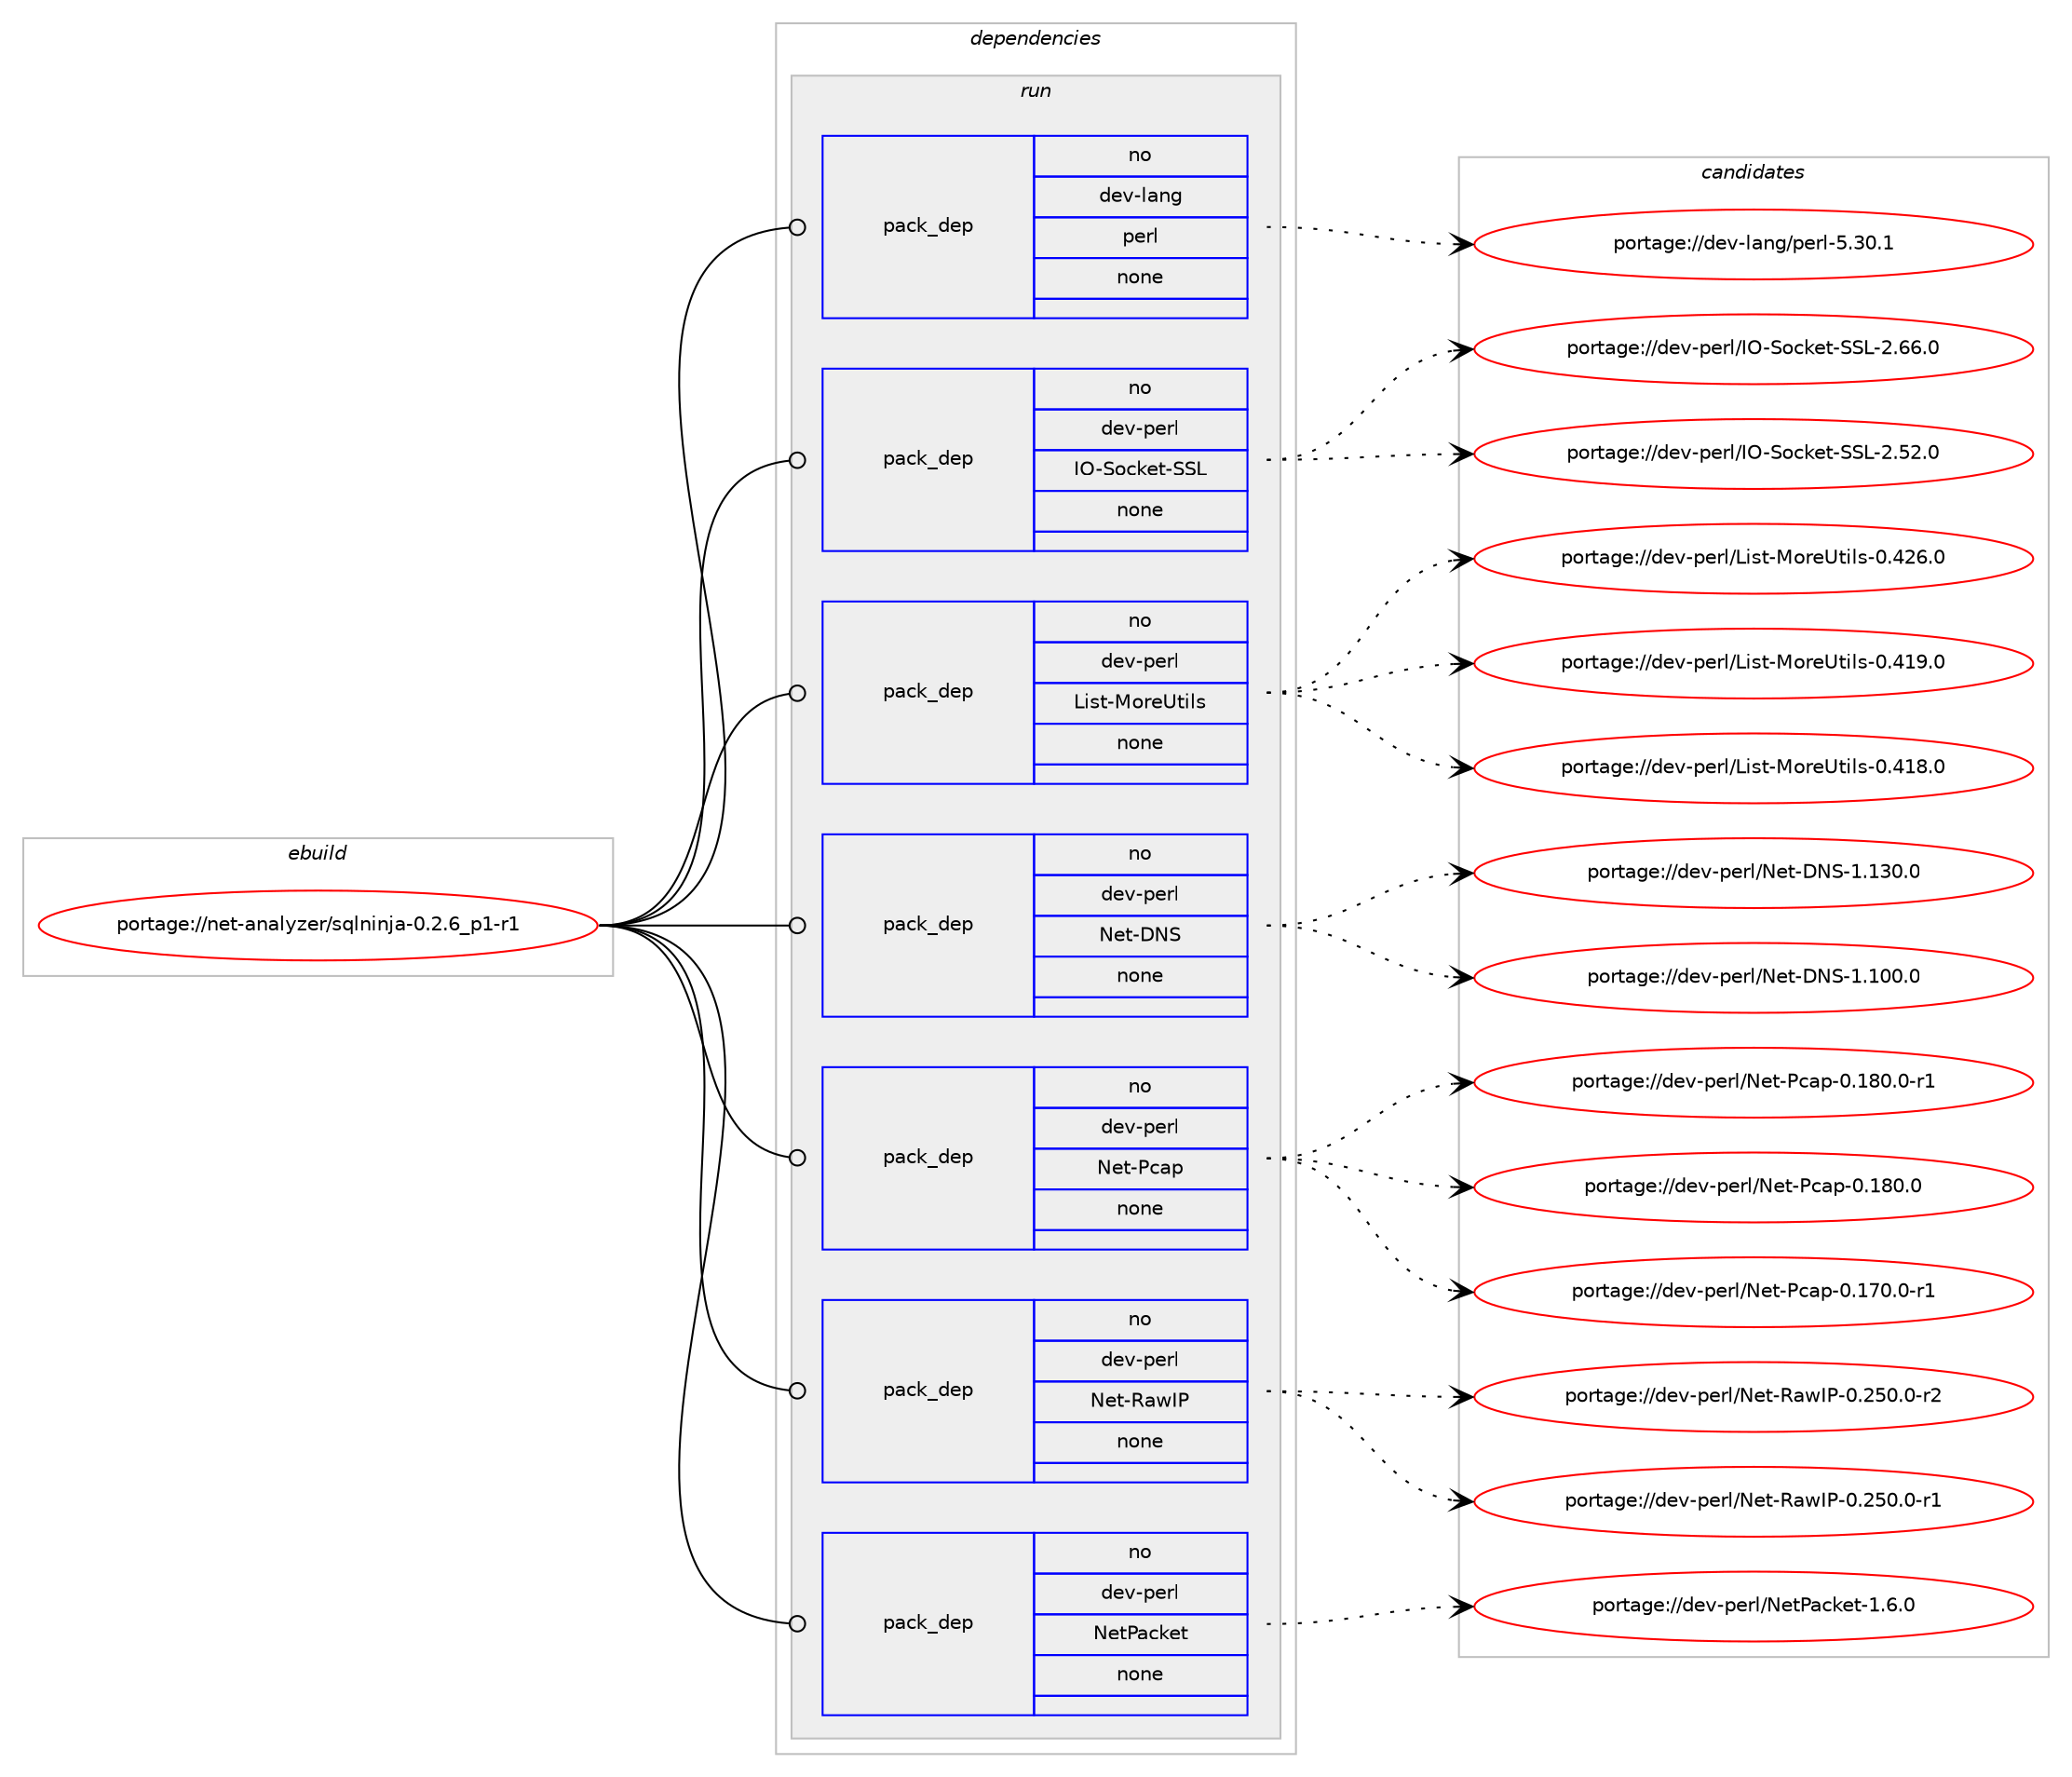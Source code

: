 digraph prolog {

# *************
# Graph options
# *************

newrank=true;
concentrate=true;
compound=true;
graph [rankdir=LR,fontname=Helvetica,fontsize=10,ranksep=1.5];#, ranksep=2.5, nodesep=0.2];
edge  [arrowhead=vee];
node  [fontname=Helvetica,fontsize=10];

# **********
# The ebuild
# **********

subgraph cluster_leftcol {
color=gray;
rank=same;
label=<<i>ebuild</i>>;
id [label="portage://net-analyzer/sqlninja-0.2.6_p1-r1", color=red, width=4, href="../net-analyzer/sqlninja-0.2.6_p1-r1.svg"];
}

# ****************
# The dependencies
# ****************

subgraph cluster_midcol {
color=gray;
label=<<i>dependencies</i>>;
subgraph cluster_compile {
fillcolor="#eeeeee";
style=filled;
label=<<i>compile</i>>;
}
subgraph cluster_compileandrun {
fillcolor="#eeeeee";
style=filled;
label=<<i>compile and run</i>>;
}
subgraph cluster_run {
fillcolor="#eeeeee";
style=filled;
label=<<i>run</i>>;
subgraph pack20295 {
dependency25006 [label=<<TABLE BORDER="0" CELLBORDER="1" CELLSPACING="0" CELLPADDING="4" WIDTH="220"><TR><TD ROWSPAN="6" CELLPADDING="30">pack_dep</TD></TR><TR><TD WIDTH="110">no</TD></TR><TR><TD>dev-lang</TD></TR><TR><TD>perl</TD></TR><TR><TD>none</TD></TR><TR><TD></TD></TR></TABLE>>, shape=none, color=blue];
}
id:e -> dependency25006:w [weight=20,style="solid",arrowhead="odot"];
subgraph pack20296 {
dependency25007 [label=<<TABLE BORDER="0" CELLBORDER="1" CELLSPACING="0" CELLPADDING="4" WIDTH="220"><TR><TD ROWSPAN="6" CELLPADDING="30">pack_dep</TD></TR><TR><TD WIDTH="110">no</TD></TR><TR><TD>dev-perl</TD></TR><TR><TD>IO-Socket-SSL</TD></TR><TR><TD>none</TD></TR><TR><TD></TD></TR></TABLE>>, shape=none, color=blue];
}
id:e -> dependency25007:w [weight=20,style="solid",arrowhead="odot"];
subgraph pack20297 {
dependency25008 [label=<<TABLE BORDER="0" CELLBORDER="1" CELLSPACING="0" CELLPADDING="4" WIDTH="220"><TR><TD ROWSPAN="6" CELLPADDING="30">pack_dep</TD></TR><TR><TD WIDTH="110">no</TD></TR><TR><TD>dev-perl</TD></TR><TR><TD>List-MoreUtils</TD></TR><TR><TD>none</TD></TR><TR><TD></TD></TR></TABLE>>, shape=none, color=blue];
}
id:e -> dependency25008:w [weight=20,style="solid",arrowhead="odot"];
subgraph pack20298 {
dependency25009 [label=<<TABLE BORDER="0" CELLBORDER="1" CELLSPACING="0" CELLPADDING="4" WIDTH="220"><TR><TD ROWSPAN="6" CELLPADDING="30">pack_dep</TD></TR><TR><TD WIDTH="110">no</TD></TR><TR><TD>dev-perl</TD></TR><TR><TD>Net-DNS</TD></TR><TR><TD>none</TD></TR><TR><TD></TD></TR></TABLE>>, shape=none, color=blue];
}
id:e -> dependency25009:w [weight=20,style="solid",arrowhead="odot"];
subgraph pack20299 {
dependency25010 [label=<<TABLE BORDER="0" CELLBORDER="1" CELLSPACING="0" CELLPADDING="4" WIDTH="220"><TR><TD ROWSPAN="6" CELLPADDING="30">pack_dep</TD></TR><TR><TD WIDTH="110">no</TD></TR><TR><TD>dev-perl</TD></TR><TR><TD>Net-Pcap</TD></TR><TR><TD>none</TD></TR><TR><TD></TD></TR></TABLE>>, shape=none, color=blue];
}
id:e -> dependency25010:w [weight=20,style="solid",arrowhead="odot"];
subgraph pack20300 {
dependency25011 [label=<<TABLE BORDER="0" CELLBORDER="1" CELLSPACING="0" CELLPADDING="4" WIDTH="220"><TR><TD ROWSPAN="6" CELLPADDING="30">pack_dep</TD></TR><TR><TD WIDTH="110">no</TD></TR><TR><TD>dev-perl</TD></TR><TR><TD>Net-RawIP</TD></TR><TR><TD>none</TD></TR><TR><TD></TD></TR></TABLE>>, shape=none, color=blue];
}
id:e -> dependency25011:w [weight=20,style="solid",arrowhead="odot"];
subgraph pack20301 {
dependency25012 [label=<<TABLE BORDER="0" CELLBORDER="1" CELLSPACING="0" CELLPADDING="4" WIDTH="220"><TR><TD ROWSPAN="6" CELLPADDING="30">pack_dep</TD></TR><TR><TD WIDTH="110">no</TD></TR><TR><TD>dev-perl</TD></TR><TR><TD>NetPacket</TD></TR><TR><TD>none</TD></TR><TR><TD></TD></TR></TABLE>>, shape=none, color=blue];
}
id:e -> dependency25012:w [weight=20,style="solid",arrowhead="odot"];
}
}

# **************
# The candidates
# **************

subgraph cluster_choices {
rank=same;
color=gray;
label=<<i>candidates</i>>;

subgraph choice20295 {
color=black;
nodesep=1;
choice10010111845108971101034711210111410845534651484649 [label="portage://dev-lang/perl-5.30.1", color=red, width=4,href="../dev-lang/perl-5.30.1.svg"];
dependency25006:e -> choice10010111845108971101034711210111410845534651484649:w [style=dotted,weight="100"];
}
subgraph choice20296 {
color=black;
nodesep=1;
choice100101118451121011141084773794583111991071011164583837645504654544648 [label="portage://dev-perl/IO-Socket-SSL-2.66.0", color=red, width=4,href="../dev-perl/IO-Socket-SSL-2.66.0.svg"];
choice100101118451121011141084773794583111991071011164583837645504653504648 [label="portage://dev-perl/IO-Socket-SSL-2.52.0", color=red, width=4,href="../dev-perl/IO-Socket-SSL-2.52.0.svg"];
dependency25007:e -> choice100101118451121011141084773794583111991071011164583837645504654544648:w [style=dotted,weight="100"];
dependency25007:e -> choice100101118451121011141084773794583111991071011164583837645504653504648:w [style=dotted,weight="100"];
}
subgraph choice20297 {
color=black;
nodesep=1;
choice1001011184511210111410847761051151164577111114101851161051081154548465250544648 [label="portage://dev-perl/List-MoreUtils-0.426.0", color=red, width=4,href="../dev-perl/List-MoreUtils-0.426.0.svg"];
choice1001011184511210111410847761051151164577111114101851161051081154548465249574648 [label="portage://dev-perl/List-MoreUtils-0.419.0", color=red, width=4,href="../dev-perl/List-MoreUtils-0.419.0.svg"];
choice1001011184511210111410847761051151164577111114101851161051081154548465249564648 [label="portage://dev-perl/List-MoreUtils-0.418.0", color=red, width=4,href="../dev-perl/List-MoreUtils-0.418.0.svg"];
dependency25008:e -> choice1001011184511210111410847761051151164577111114101851161051081154548465250544648:w [style=dotted,weight="100"];
dependency25008:e -> choice1001011184511210111410847761051151164577111114101851161051081154548465249574648:w [style=dotted,weight="100"];
dependency25008:e -> choice1001011184511210111410847761051151164577111114101851161051081154548465249564648:w [style=dotted,weight="100"];
}
subgraph choice20298 {
color=black;
nodesep=1;
choice100101118451121011141084778101116456878834549464951484648 [label="portage://dev-perl/Net-DNS-1.130.0", color=red, width=4,href="../dev-perl/Net-DNS-1.130.0.svg"];
choice100101118451121011141084778101116456878834549464948484648 [label="portage://dev-perl/Net-DNS-1.100.0", color=red, width=4,href="../dev-perl/Net-DNS-1.100.0.svg"];
dependency25009:e -> choice100101118451121011141084778101116456878834549464951484648:w [style=dotted,weight="100"];
dependency25009:e -> choice100101118451121011141084778101116456878834549464948484648:w [style=dotted,weight="100"];
}
subgraph choice20299 {
color=black;
nodesep=1;
choice1001011184511210111410847781011164580999711245484649564846484511449 [label="portage://dev-perl/Net-Pcap-0.180.0-r1", color=red, width=4,href="../dev-perl/Net-Pcap-0.180.0-r1.svg"];
choice100101118451121011141084778101116458099971124548464956484648 [label="portage://dev-perl/Net-Pcap-0.180.0", color=red, width=4,href="../dev-perl/Net-Pcap-0.180.0.svg"];
choice1001011184511210111410847781011164580999711245484649554846484511449 [label="portage://dev-perl/Net-Pcap-0.170.0-r1", color=red, width=4,href="../dev-perl/Net-Pcap-0.170.0-r1.svg"];
dependency25010:e -> choice1001011184511210111410847781011164580999711245484649564846484511449:w [style=dotted,weight="100"];
dependency25010:e -> choice100101118451121011141084778101116458099971124548464956484648:w [style=dotted,weight="100"];
dependency25010:e -> choice1001011184511210111410847781011164580999711245484649554846484511449:w [style=dotted,weight="100"];
}
subgraph choice20300 {
color=black;
nodesep=1;
choice100101118451121011141084778101116458297119738045484650534846484511450 [label="portage://dev-perl/Net-RawIP-0.250.0-r2", color=red, width=4,href="../dev-perl/Net-RawIP-0.250.0-r2.svg"];
choice100101118451121011141084778101116458297119738045484650534846484511449 [label="portage://dev-perl/Net-RawIP-0.250.0-r1", color=red, width=4,href="../dev-perl/Net-RawIP-0.250.0-r1.svg"];
dependency25011:e -> choice100101118451121011141084778101116458297119738045484650534846484511450:w [style=dotted,weight="100"];
dependency25011:e -> choice100101118451121011141084778101116458297119738045484650534846484511449:w [style=dotted,weight="100"];
}
subgraph choice20301 {
color=black;
nodesep=1;
choice100101118451121011141084778101116809799107101116454946544648 [label="portage://dev-perl/NetPacket-1.6.0", color=red, width=4,href="../dev-perl/NetPacket-1.6.0.svg"];
dependency25012:e -> choice100101118451121011141084778101116809799107101116454946544648:w [style=dotted,weight="100"];
}
}

}
